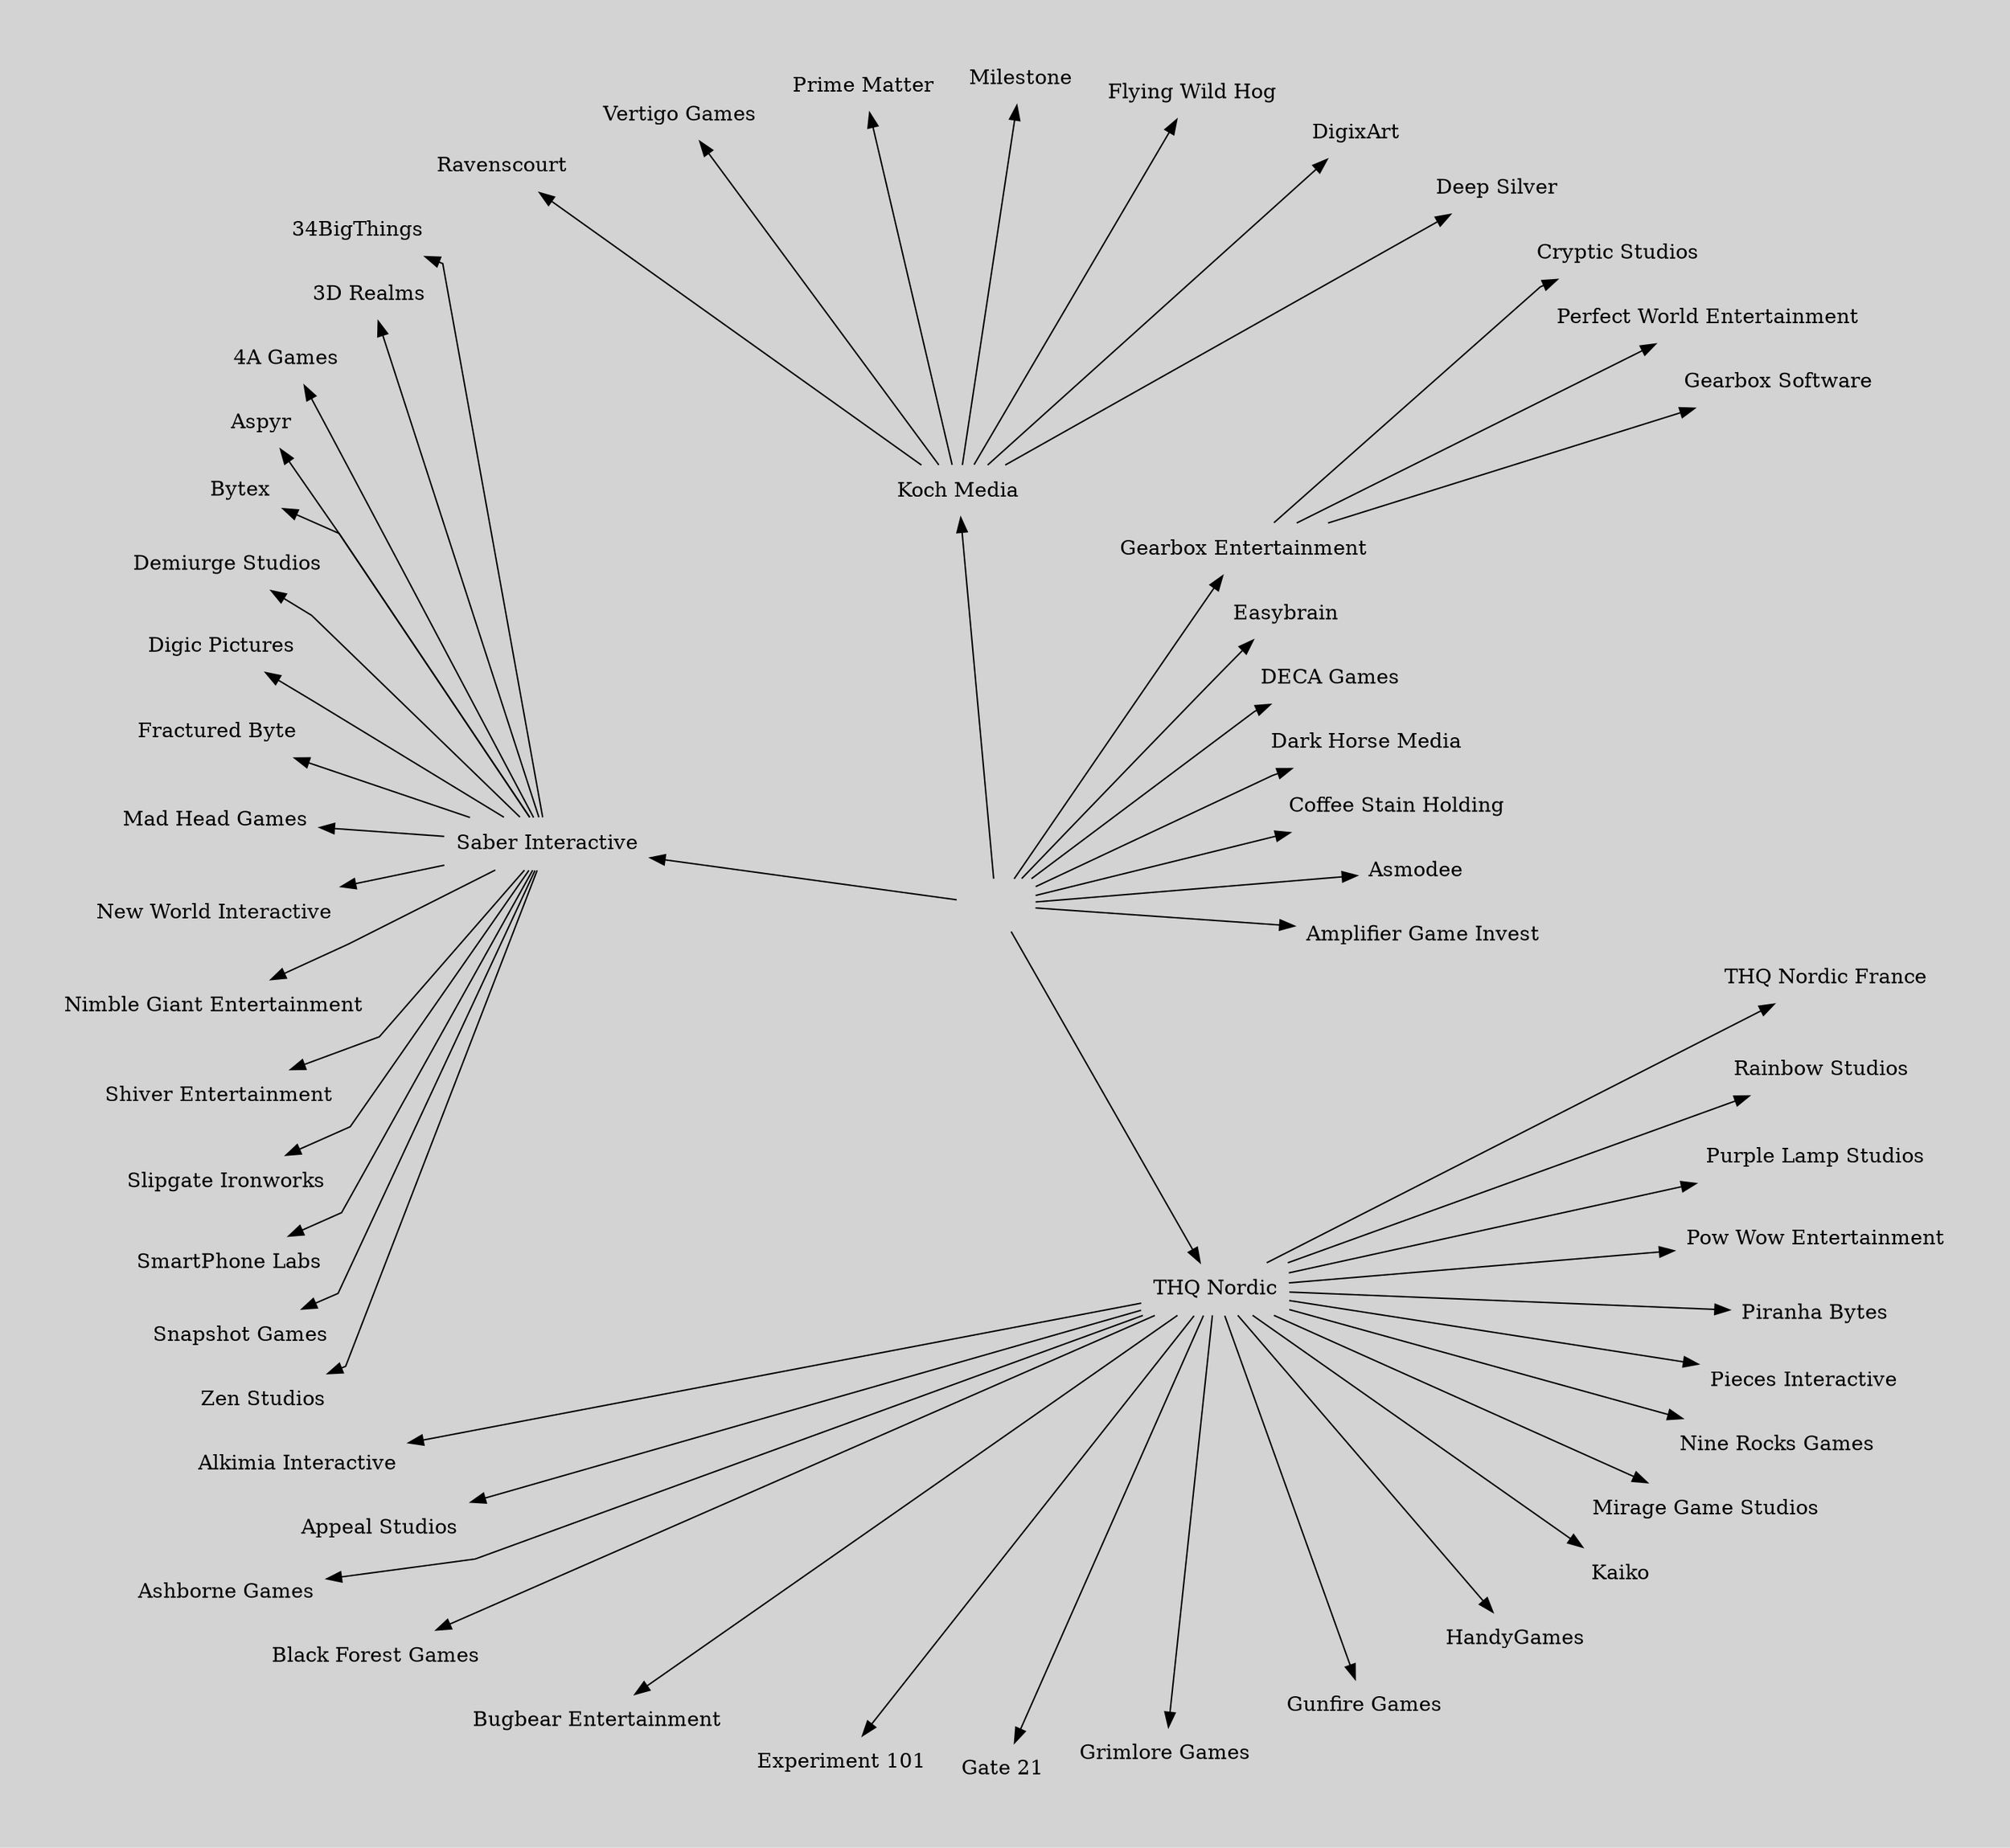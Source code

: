 digraph {
    labeljust="r"
    fontname="Fira Sans UltraLight"
    imagepath="images"
    layout=twopi
    overlap=prism
    overlap_scaling=-5
    splines=polyline
    graph [pad="0.5,0.5", bgcolor=lightgray, truecolor=true]
    node [shape=none, bgcolor=transparent, imagescale=true]

    subgraph embracer {
        "Embracer Group" [image="embracer.png", label=""]

        "Embracer Group" -> {
            "Amplifier Game Invest"
            "Asmodee"
            "Coffee Stain Holding"
            "Dark Horse Media"
            "DECA Games"
            "Easybrain"
            "Gearbox Entertainment"
            "Koch Media"
            "Saber Interactive"
            "THQ Nordic"
        }
        "Gearbox Entertainment" -> {
            "Gearbox Software"
            "Perfect World Entertainment"
            "Cryptic Studios"
        }
        "Koch Media" -> {
            "Deep Silver"
            "DigixArt"
            "Flying Wild Hog"
            "Milestone"
            "Prime Matter"
            "Vertigo Games"
            "Ravenscourt"
        }
        "Saber Interactive" -> {
            "34BigThings"
            "3D Realms"
            "4A Games"
            "Aspyr"
            "Bytex"
            "Demiurge Studios"
            "Digic Pictures"
            "Fractured Byte"
            "Mad Head Games"
            "New World Interactive"
            "Nimble Giant Entertainment"
            "Shiver Entertainment"
            "Slipgate Ironworks"
            "SmartPhone Labs"
            "Snapshot Games"
            "Zen Studios"
        }
        "THQ Nordic" -> {
            "Alkimia Interactive"
            "Appeal Studios"
            "Ashborne Games"
            "Black Forest Games"
            "Bugbear Entertainment"
            "Experiment 101"
            "Gate 21"
            "Grimlore Games"
            "Gunfire Games"
            "HandyGames"
            "Kaiko"
            "Mirage Game Studios"
            "Nine Rocks Games"
            "Pieces Interactive"
            "Piranha Bytes"
            "Pow Wow Entertainment"
            "Purple Lamp Studios"
            "Rainbow Studios"
            "THQ Nordic France"
        }
    }
}